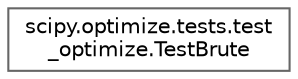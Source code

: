 digraph "Graphical Class Hierarchy"
{
 // LATEX_PDF_SIZE
  bgcolor="transparent";
  edge [fontname=Helvetica,fontsize=10,labelfontname=Helvetica,labelfontsize=10];
  node [fontname=Helvetica,fontsize=10,shape=box,height=0.2,width=0.4];
  rankdir="LR";
  Node0 [id="Node000000",label="scipy.optimize.tests.test\l_optimize.TestBrute",height=0.2,width=0.4,color="grey40", fillcolor="white", style="filled",URL="$df/d3e/classscipy_1_1optimize_1_1tests_1_1test__optimize_1_1TestBrute.html",tooltip=" "];
}
